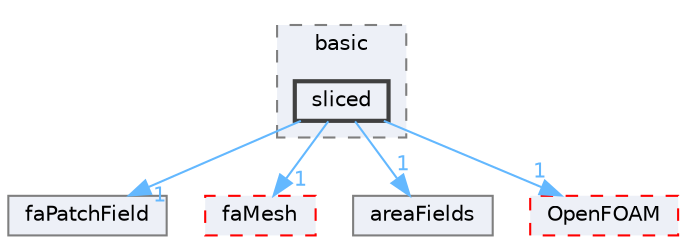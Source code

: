 digraph "src/finiteArea/fields/faPatchFields/basic/sliced"
{
 // LATEX_PDF_SIZE
  bgcolor="transparent";
  edge [fontname=Helvetica,fontsize=10,labelfontname=Helvetica,labelfontsize=10];
  node [fontname=Helvetica,fontsize=10,shape=box,height=0.2,width=0.4];
  compound=true
  subgraph clusterdir_a3ace091d9f29f1a163e7ddba3bdb43a {
    graph [ bgcolor="#edf0f7", pencolor="grey50", label="basic", fontname=Helvetica,fontsize=10 style="filled,dashed", URL="dir_a3ace091d9f29f1a163e7ddba3bdb43a.html",tooltip=""]
  dir_d7cb5831f917953e84417ea74c10c3cf [label="sliced", fillcolor="#edf0f7", color="grey25", style="filled,bold", URL="dir_d7cb5831f917953e84417ea74c10c3cf.html",tooltip=""];
  }
  dir_45bb735b99283f509e93082dc5349c43 [label="faPatchField", fillcolor="#edf0f7", color="grey50", style="filled", URL="dir_45bb735b99283f509e93082dc5349c43.html",tooltip=""];
  dir_f14612db68a06d13a87d37d60dc895d5 [label="faMesh", fillcolor="#edf0f7", color="red", style="filled,dashed", URL="dir_f14612db68a06d13a87d37d60dc895d5.html",tooltip=""];
  dir_daaae48b02afa3c7d2f12c306bc03aaf [label="areaFields", fillcolor="#edf0f7", color="grey50", style="filled", URL="dir_daaae48b02afa3c7d2f12c306bc03aaf.html",tooltip=""];
  dir_c5473ff19b20e6ec4dfe5c310b3778a8 [label="OpenFOAM", fillcolor="#edf0f7", color="red", style="filled,dashed", URL="dir_c5473ff19b20e6ec4dfe5c310b3778a8.html",tooltip=""];
  dir_d7cb5831f917953e84417ea74c10c3cf->dir_45bb735b99283f509e93082dc5349c43 [headlabel="1", labeldistance=1.5 headhref="dir_003579_001306.html" href="dir_003579_001306.html" color="steelblue1" fontcolor="steelblue1"];
  dir_d7cb5831f917953e84417ea74c10c3cf->dir_c5473ff19b20e6ec4dfe5c310b3778a8 [headlabel="1", labeldistance=1.5 headhref="dir_003579_002695.html" href="dir_003579_002695.html" color="steelblue1" fontcolor="steelblue1"];
  dir_d7cb5831f917953e84417ea74c10c3cf->dir_daaae48b02afa3c7d2f12c306bc03aaf [headlabel="1", labeldistance=1.5 headhref="dir_003579_000120.html" href="dir_003579_000120.html" color="steelblue1" fontcolor="steelblue1"];
  dir_d7cb5831f917953e84417ea74c10c3cf->dir_f14612db68a06d13a87d37d60dc895d5 [headlabel="1", labeldistance=1.5 headhref="dir_003579_001295.html" href="dir_003579_001295.html" color="steelblue1" fontcolor="steelblue1"];
}
